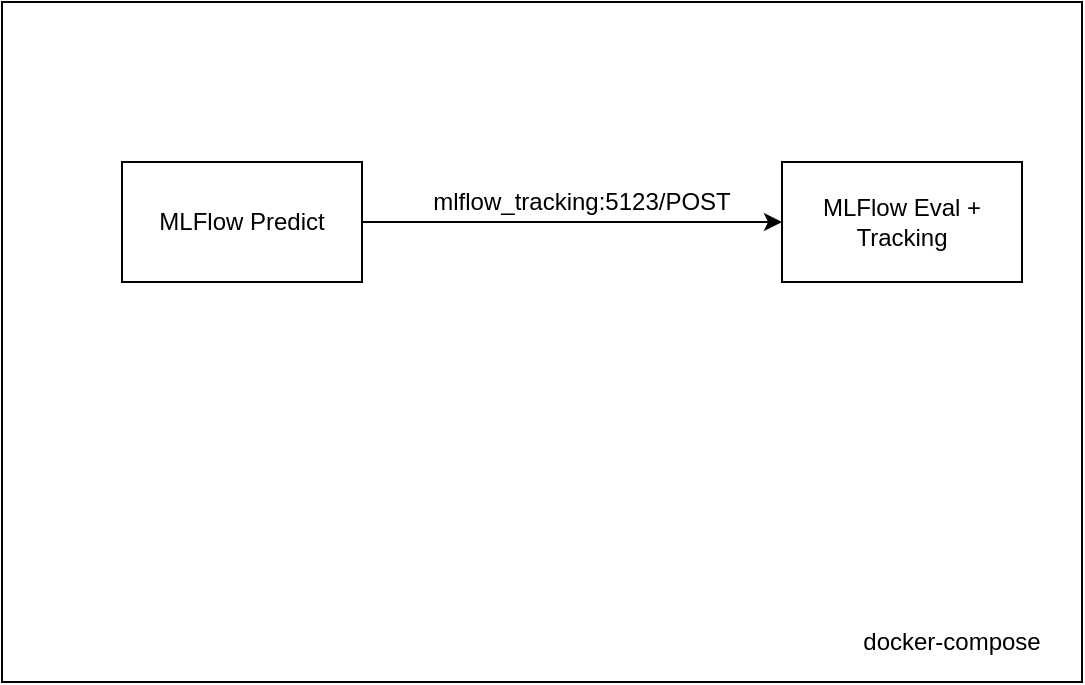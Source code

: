 <mxfile version="14.8.0" type="github">
  <diagram id="kwli_J9a7rgydqIchn1m" name="Page-1">
    <mxGraphModel dx="1298" dy="787" grid="1" gridSize="10" guides="1" tooltips="1" connect="1" arrows="1" fold="1" page="1" pageScale="1" pageWidth="850" pageHeight="1100" math="0" shadow="0">
      <root>
        <mxCell id="0" />
        <mxCell id="1" parent="0" />
        <mxCell id="FE_WxTFNWg0BCNk1WLTa-1" value="" style="rounded=0;whiteSpace=wrap;html=1;" vertex="1" parent="1">
          <mxGeometry x="150" y="190" width="540" height="340" as="geometry" />
        </mxCell>
        <mxCell id="FE_WxTFNWg0BCNk1WLTa-2" value="docker-compose" style="text;html=1;strokeColor=none;fillColor=none;align=center;verticalAlign=middle;whiteSpace=wrap;rounded=0;" vertex="1" parent="1">
          <mxGeometry x="560" y="500" width="130" height="20" as="geometry" />
        </mxCell>
        <mxCell id="FE_WxTFNWg0BCNk1WLTa-4" value="MLFlow Predict" style="rounded=0;whiteSpace=wrap;html=1;" vertex="1" parent="1">
          <mxGeometry x="210" y="270" width="120" height="60" as="geometry" />
        </mxCell>
        <mxCell id="FE_WxTFNWg0BCNk1WLTa-5" value="&lt;div&gt;MLFlow Eval + Tracking&lt;/div&gt;" style="rounded=0;whiteSpace=wrap;html=1;" vertex="1" parent="1">
          <mxGeometry x="540" y="270" width="120" height="60" as="geometry" />
        </mxCell>
        <mxCell id="FE_WxTFNWg0BCNk1WLTa-6" value="" style="endArrow=classic;html=1;exitX=1;exitY=0.5;exitDx=0;exitDy=0;entryX=0;entryY=0.5;entryDx=0;entryDy=0;" edge="1" parent="1" source="FE_WxTFNWg0BCNk1WLTa-4" target="FE_WxTFNWg0BCNk1WLTa-5">
          <mxGeometry width="50" height="50" relative="1" as="geometry">
            <mxPoint x="400" y="440" as="sourcePoint" />
            <mxPoint x="450" y="390" as="targetPoint" />
          </mxGeometry>
        </mxCell>
        <mxCell id="FE_WxTFNWg0BCNk1WLTa-8" value="mlflow_tracking:5123/POST" style="text;html=1;strokeColor=none;fillColor=none;align=center;verticalAlign=middle;whiteSpace=wrap;rounded=0;" vertex="1" parent="1">
          <mxGeometry x="420" y="280" width="40" height="20" as="geometry" />
        </mxCell>
      </root>
    </mxGraphModel>
  </diagram>
</mxfile>
